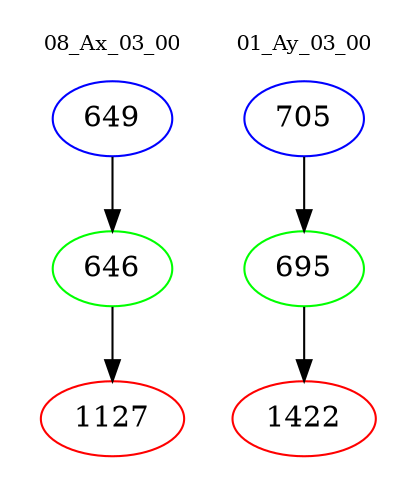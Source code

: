 digraph{
subgraph cluster_0 {
color = white
label = "08_Ax_03_00";
fontsize=10;
T0_649 [label="649", color="blue"]
T0_649 -> T0_646 [color="black"]
T0_646 [label="646", color="green"]
T0_646 -> T0_1127 [color="black"]
T0_1127 [label="1127", color="red"]
}
subgraph cluster_1 {
color = white
label = "01_Ay_03_00";
fontsize=10;
T1_705 [label="705", color="blue"]
T1_705 -> T1_695 [color="black"]
T1_695 [label="695", color="green"]
T1_695 -> T1_1422 [color="black"]
T1_1422 [label="1422", color="red"]
}
}
